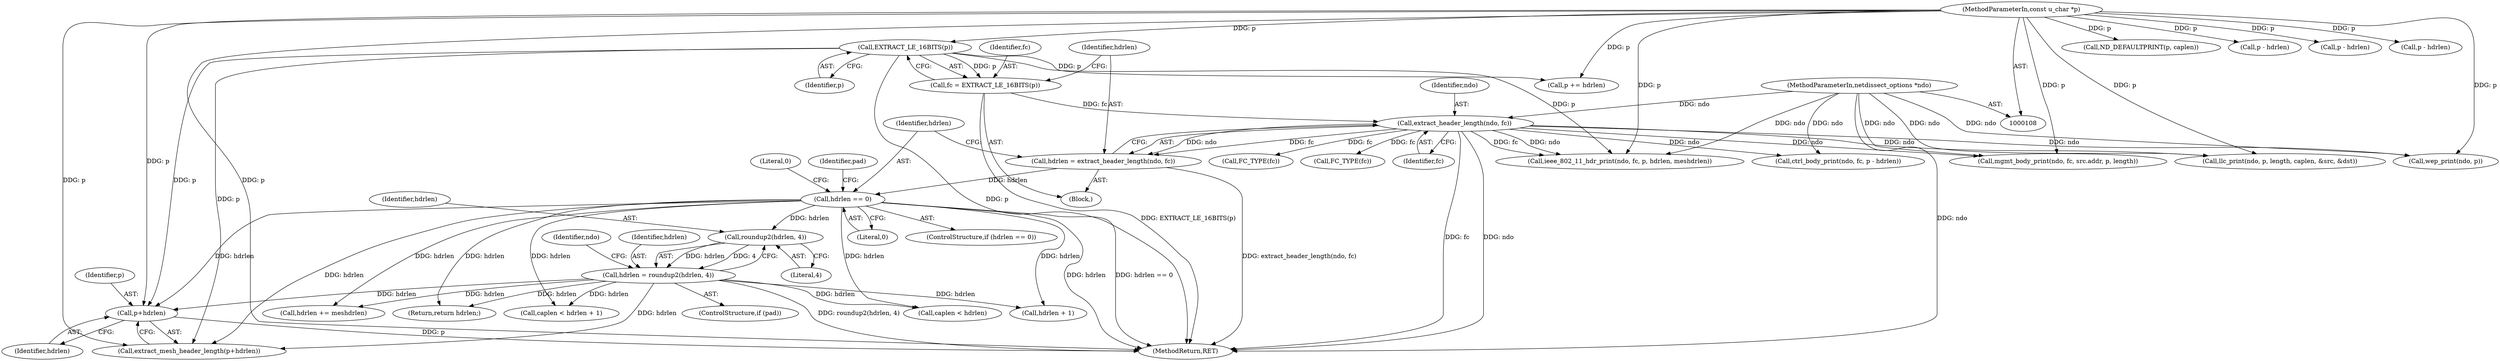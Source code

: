 digraph "0_tcpdump_4846b3c5d0a850e860baf4f07340495d29837d09@pointer" {
"1000228" [label="(Call,p+hdrlen)"];
"1000175" [label="(Call,EXTRACT_LE_16BITS(p))"];
"1000110" [label="(MethodParameterIn,const u_char *p)"];
"1000183" [label="(Call,hdrlen == 0)"];
"1000177" [label="(Call,hdrlen = extract_header_length(ndo, fc))"];
"1000179" [label="(Call,extract_header_length(ndo, fc))"];
"1000109" [label="(MethodParameterIn,netdissect_options *ndo)"];
"1000173" [label="(Call,fc = EXTRACT_LE_16BITS(p))"];
"1000191" [label="(Call,hdrlen = roundup2(hdrlen, 4))"];
"1000193" [label="(Call,roundup2(hdrlen, 4))"];
"1000185" [label="(Literal,0)"];
"1000382" [label="(Call,llc_print(ndo, p, length, caplen, &src, &dst))"];
"1000401" [label="(Call,ND_DEFAULTPRINT(p, caplen))"];
"1000191" [label="(Call,hdrlen = roundup2(hdrlen, 4))"];
"1000115" [label="(Block,)"];
"1000175" [label="(Call,EXTRACT_LE_16BITS(p))"];
"1000320" [label="(Call,ctrl_body_print(ndo, fc, p - hdrlen))"];
"1000213" [label="(Call,hdrlen + 1)"];
"1000176" [label="(Identifier,p)"];
"1000416" [label="(MethodReturn,RET)"];
"1000177" [label="(Call,hdrlen = extract_header_length(ndo, fc))"];
"1000199" [label="(Identifier,ndo)"];
"1000179" [label="(Call,extract_header_length(ndo, fc))"];
"1000286" [label="(Call,p - hdrlen)"];
"1000189" [label="(ControlStructure,if (pad))"];
"1000194" [label="(Identifier,hdrlen)"];
"1000211" [label="(Call,caplen < hdrlen + 1)"];
"1000203" [label="(Call,FC_TYPE(fc))"];
"1000109" [label="(MethodParameterIn,netdissect_options *ndo)"];
"1000192" [label="(Identifier,hdrlen)"];
"1000229" [label="(Identifier,p)"];
"1000188" [label="(Literal,0)"];
"1000281" [label="(Call,FC_TYPE(fc))"];
"1000181" [label="(Identifier,fc)"];
"1000299" [label="(Call,mgmt_body_print(ndo, fc, src.addr, p, length))"];
"1000174" [label="(Identifier,fc)"];
"1000239" [label="(Call,caplen < hdrlen)"];
"1000230" [label="(Identifier,hdrlen)"];
"1000110" [label="(MethodParameterIn,const u_char *p)"];
"1000323" [label="(Call,p - hdrlen)"];
"1000184" [label="(Identifier,hdrlen)"];
"1000190" [label="(Identifier,pad)"];
"1000182" [label="(ControlStructure,if (hdrlen == 0))"];
"1000178" [label="(Identifier,hdrlen)"];
"1000195" [label="(Literal,4)"];
"1000369" [label="(Call,p - hdrlen)"];
"1000173" [label="(Call,fc = EXTRACT_LE_16BITS(p))"];
"1000227" [label="(Call,extract_mesh_header_length(p+hdrlen))"];
"1000180" [label="(Identifier,ndo)"];
"1000183" [label="(Call,hdrlen == 0)"];
"1000223" [label="(Return,return hdrlen;)"];
"1000193" [label="(Call,roundup2(hdrlen, 4))"];
"1000353" [label="(Call,wep_print(ndo, p))"];
"1000228" [label="(Call,p+hdrlen)"];
"1000267" [label="(Call,p += hdrlen)"];
"1000231" [label="(Call,hdrlen += meshdrlen)"];
"1000255" [label="(Call,ieee_802_11_hdr_print(ndo, fc, p, hdrlen, meshdrlen))"];
"1000228" -> "1000227"  [label="AST: "];
"1000228" -> "1000230"  [label="CFG: "];
"1000229" -> "1000228"  [label="AST: "];
"1000230" -> "1000228"  [label="AST: "];
"1000227" -> "1000228"  [label="CFG: "];
"1000228" -> "1000416"  [label="DDG: p"];
"1000175" -> "1000228"  [label="DDG: p"];
"1000110" -> "1000228"  [label="DDG: p"];
"1000183" -> "1000228"  [label="DDG: hdrlen"];
"1000191" -> "1000228"  [label="DDG: hdrlen"];
"1000175" -> "1000173"  [label="AST: "];
"1000175" -> "1000176"  [label="CFG: "];
"1000176" -> "1000175"  [label="AST: "];
"1000173" -> "1000175"  [label="CFG: "];
"1000175" -> "1000416"  [label="DDG: p"];
"1000175" -> "1000173"  [label="DDG: p"];
"1000110" -> "1000175"  [label="DDG: p"];
"1000175" -> "1000227"  [label="DDG: p"];
"1000175" -> "1000255"  [label="DDG: p"];
"1000175" -> "1000267"  [label="DDG: p"];
"1000110" -> "1000108"  [label="AST: "];
"1000110" -> "1000416"  [label="DDG: p"];
"1000110" -> "1000227"  [label="DDG: p"];
"1000110" -> "1000255"  [label="DDG: p"];
"1000110" -> "1000267"  [label="DDG: p"];
"1000110" -> "1000286"  [label="DDG: p"];
"1000110" -> "1000299"  [label="DDG: p"];
"1000110" -> "1000323"  [label="DDG: p"];
"1000110" -> "1000353"  [label="DDG: p"];
"1000110" -> "1000369"  [label="DDG: p"];
"1000110" -> "1000382"  [label="DDG: p"];
"1000110" -> "1000401"  [label="DDG: p"];
"1000183" -> "1000182"  [label="AST: "];
"1000183" -> "1000185"  [label="CFG: "];
"1000184" -> "1000183"  [label="AST: "];
"1000185" -> "1000183"  [label="AST: "];
"1000188" -> "1000183"  [label="CFG: "];
"1000190" -> "1000183"  [label="CFG: "];
"1000183" -> "1000416"  [label="DDG: hdrlen"];
"1000183" -> "1000416"  [label="DDG: hdrlen == 0"];
"1000177" -> "1000183"  [label="DDG: hdrlen"];
"1000183" -> "1000193"  [label="DDG: hdrlen"];
"1000183" -> "1000211"  [label="DDG: hdrlen"];
"1000183" -> "1000213"  [label="DDG: hdrlen"];
"1000183" -> "1000223"  [label="DDG: hdrlen"];
"1000183" -> "1000227"  [label="DDG: hdrlen"];
"1000183" -> "1000231"  [label="DDG: hdrlen"];
"1000183" -> "1000239"  [label="DDG: hdrlen"];
"1000177" -> "1000115"  [label="AST: "];
"1000177" -> "1000179"  [label="CFG: "];
"1000178" -> "1000177"  [label="AST: "];
"1000179" -> "1000177"  [label="AST: "];
"1000184" -> "1000177"  [label="CFG: "];
"1000177" -> "1000416"  [label="DDG: extract_header_length(ndo, fc)"];
"1000179" -> "1000177"  [label="DDG: ndo"];
"1000179" -> "1000177"  [label="DDG: fc"];
"1000179" -> "1000181"  [label="CFG: "];
"1000180" -> "1000179"  [label="AST: "];
"1000181" -> "1000179"  [label="AST: "];
"1000179" -> "1000416"  [label="DDG: fc"];
"1000179" -> "1000416"  [label="DDG: ndo"];
"1000109" -> "1000179"  [label="DDG: ndo"];
"1000173" -> "1000179"  [label="DDG: fc"];
"1000179" -> "1000203"  [label="DDG: fc"];
"1000179" -> "1000255"  [label="DDG: ndo"];
"1000179" -> "1000255"  [label="DDG: fc"];
"1000179" -> "1000281"  [label="DDG: fc"];
"1000179" -> "1000299"  [label="DDG: ndo"];
"1000179" -> "1000320"  [label="DDG: ndo"];
"1000179" -> "1000353"  [label="DDG: ndo"];
"1000179" -> "1000382"  [label="DDG: ndo"];
"1000109" -> "1000108"  [label="AST: "];
"1000109" -> "1000416"  [label="DDG: ndo"];
"1000109" -> "1000255"  [label="DDG: ndo"];
"1000109" -> "1000299"  [label="DDG: ndo"];
"1000109" -> "1000320"  [label="DDG: ndo"];
"1000109" -> "1000353"  [label="DDG: ndo"];
"1000109" -> "1000382"  [label="DDG: ndo"];
"1000173" -> "1000115"  [label="AST: "];
"1000174" -> "1000173"  [label="AST: "];
"1000178" -> "1000173"  [label="CFG: "];
"1000173" -> "1000416"  [label="DDG: EXTRACT_LE_16BITS(p)"];
"1000191" -> "1000189"  [label="AST: "];
"1000191" -> "1000193"  [label="CFG: "];
"1000192" -> "1000191"  [label="AST: "];
"1000193" -> "1000191"  [label="AST: "];
"1000199" -> "1000191"  [label="CFG: "];
"1000191" -> "1000416"  [label="DDG: roundup2(hdrlen, 4)"];
"1000193" -> "1000191"  [label="DDG: hdrlen"];
"1000193" -> "1000191"  [label="DDG: 4"];
"1000191" -> "1000211"  [label="DDG: hdrlen"];
"1000191" -> "1000213"  [label="DDG: hdrlen"];
"1000191" -> "1000223"  [label="DDG: hdrlen"];
"1000191" -> "1000227"  [label="DDG: hdrlen"];
"1000191" -> "1000231"  [label="DDG: hdrlen"];
"1000191" -> "1000239"  [label="DDG: hdrlen"];
"1000193" -> "1000195"  [label="CFG: "];
"1000194" -> "1000193"  [label="AST: "];
"1000195" -> "1000193"  [label="AST: "];
}
